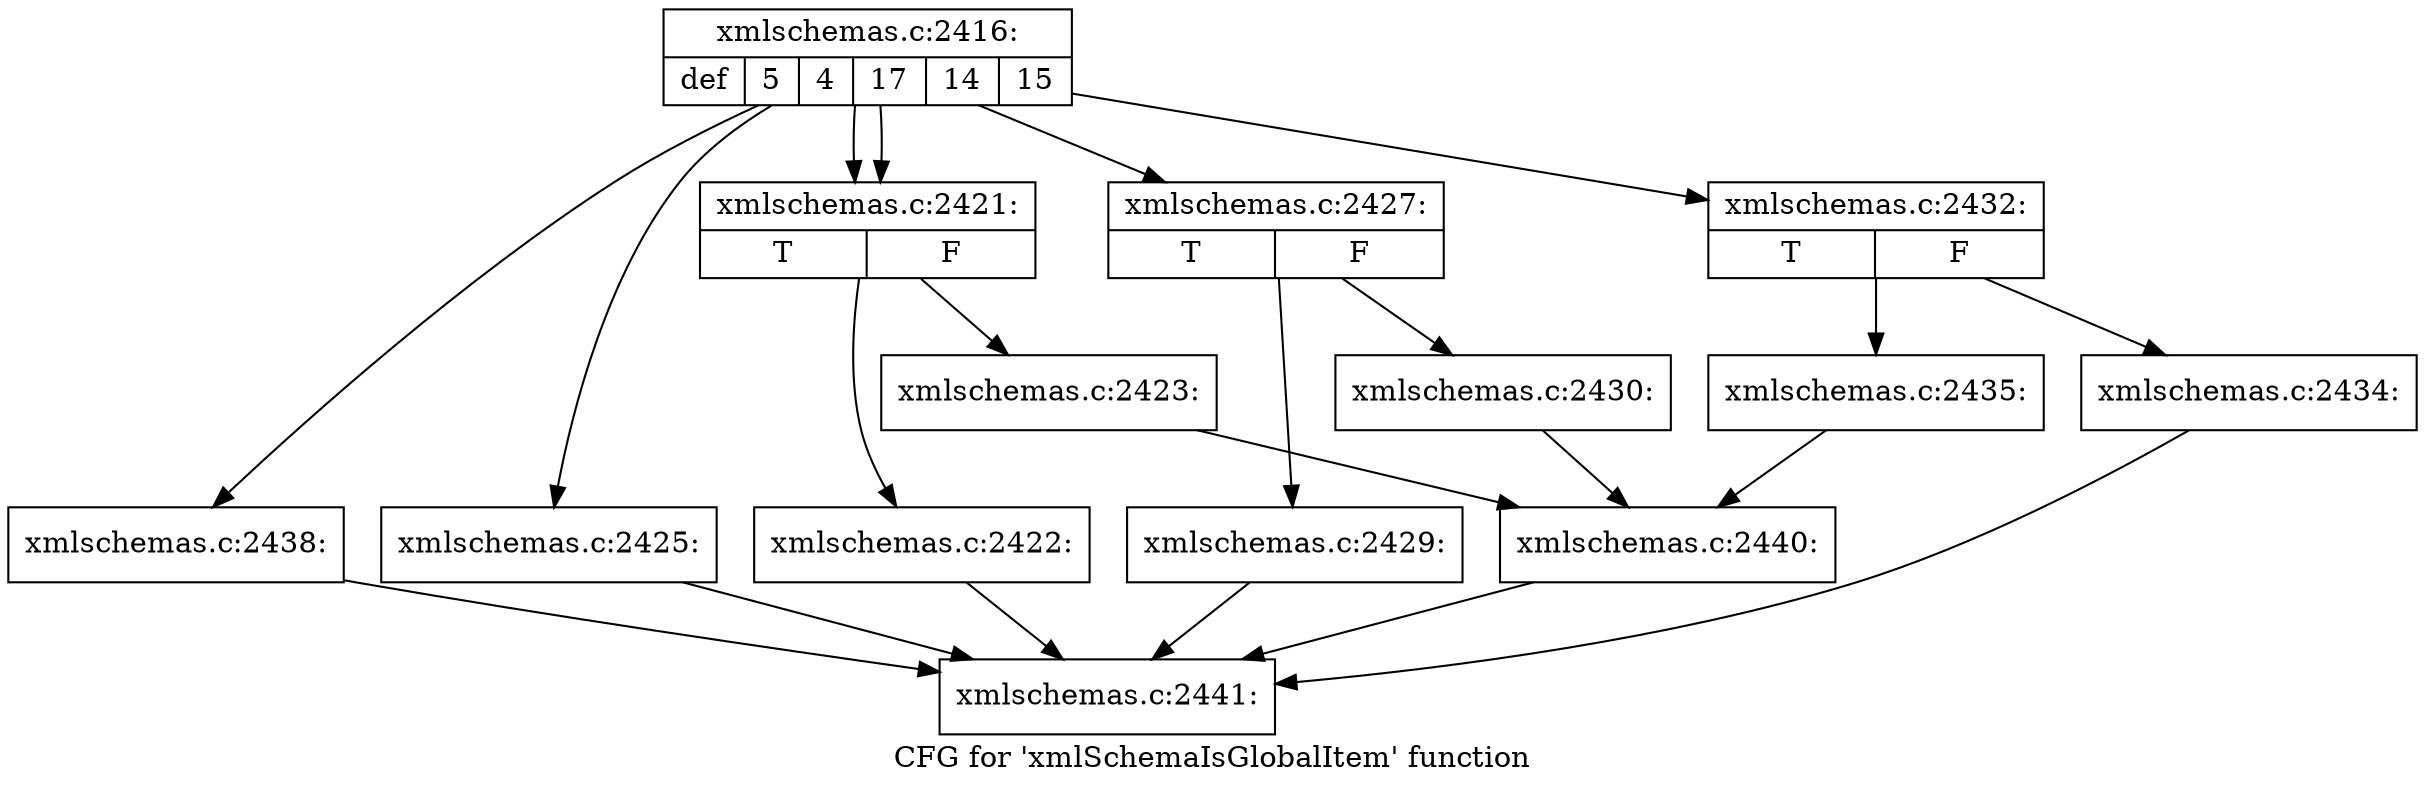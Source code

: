 digraph "CFG for 'xmlSchemaIsGlobalItem' function" {
	label="CFG for 'xmlSchemaIsGlobalItem' function";

	Node0x4cbc000 [shape=record,label="{xmlschemas.c:2416:|{<s0>def|<s1>5|<s2>4|<s3>17|<s4>14|<s5>15}}"];
	Node0x4cbc000 -> Node0x4caba80;
	Node0x4cbc000 -> Node0x4cabdc0;
	Node0x4cbc000 -> Node0x4cabdc0;
	Node0x4cbc000 -> Node0x4cbdb20;
	Node0x4cbc000 -> Node0x4cbdce0;
	Node0x4cbc000 -> Node0x4cbe4e0;
	Node0x4cabdc0 [shape=record,label="{xmlschemas.c:2421:|{<s0>T|<s1>F}}"];
	Node0x4cabdc0 -> Node0x4cbd4d0;
	Node0x4cabdc0 -> Node0x4cbd520;
	Node0x4cbd4d0 [shape=record,label="{xmlschemas.c:2422:}"];
	Node0x4cbd4d0 -> Node0x4cbcba0;
	Node0x4cbd520 [shape=record,label="{xmlschemas.c:2423:}"];
	Node0x4cbd520 -> Node0x4cbcaf0;
	Node0x4cbdb20 [shape=record,label="{xmlschemas.c:2425:}"];
	Node0x4cbdb20 -> Node0x4cbcba0;
	Node0x4cbdce0 [shape=record,label="{xmlschemas.c:2427:|{<s0>T|<s1>F}}"];
	Node0x4cbdce0 -> Node0x4cbddd0;
	Node0x4cbdce0 -> Node0x4cbde20;
	Node0x4cbddd0 [shape=record,label="{xmlschemas.c:2429:}"];
	Node0x4cbddd0 -> Node0x4cbcba0;
	Node0x4cbde20 [shape=record,label="{xmlschemas.c:2430:}"];
	Node0x4cbde20 -> Node0x4cbcaf0;
	Node0x4cbe4e0 [shape=record,label="{xmlschemas.c:2432:|{<s0>T|<s1>F}}"];
	Node0x4cbe4e0 -> Node0x4cbe5d0;
	Node0x4cbe4e0 -> Node0x4cbe620;
	Node0x4cbe5d0 [shape=record,label="{xmlschemas.c:2434:}"];
	Node0x4cbe5d0 -> Node0x4cbcba0;
	Node0x4cbe620 [shape=record,label="{xmlschemas.c:2435:}"];
	Node0x4cbe620 -> Node0x4cbcaf0;
	Node0x4caba80 [shape=record,label="{xmlschemas.c:2438:}"];
	Node0x4caba80 -> Node0x4cbcba0;
	Node0x4cbcaf0 [shape=record,label="{xmlschemas.c:2440:}"];
	Node0x4cbcaf0 -> Node0x4cbcba0;
	Node0x4cbcba0 [shape=record,label="{xmlschemas.c:2441:}"];
}
